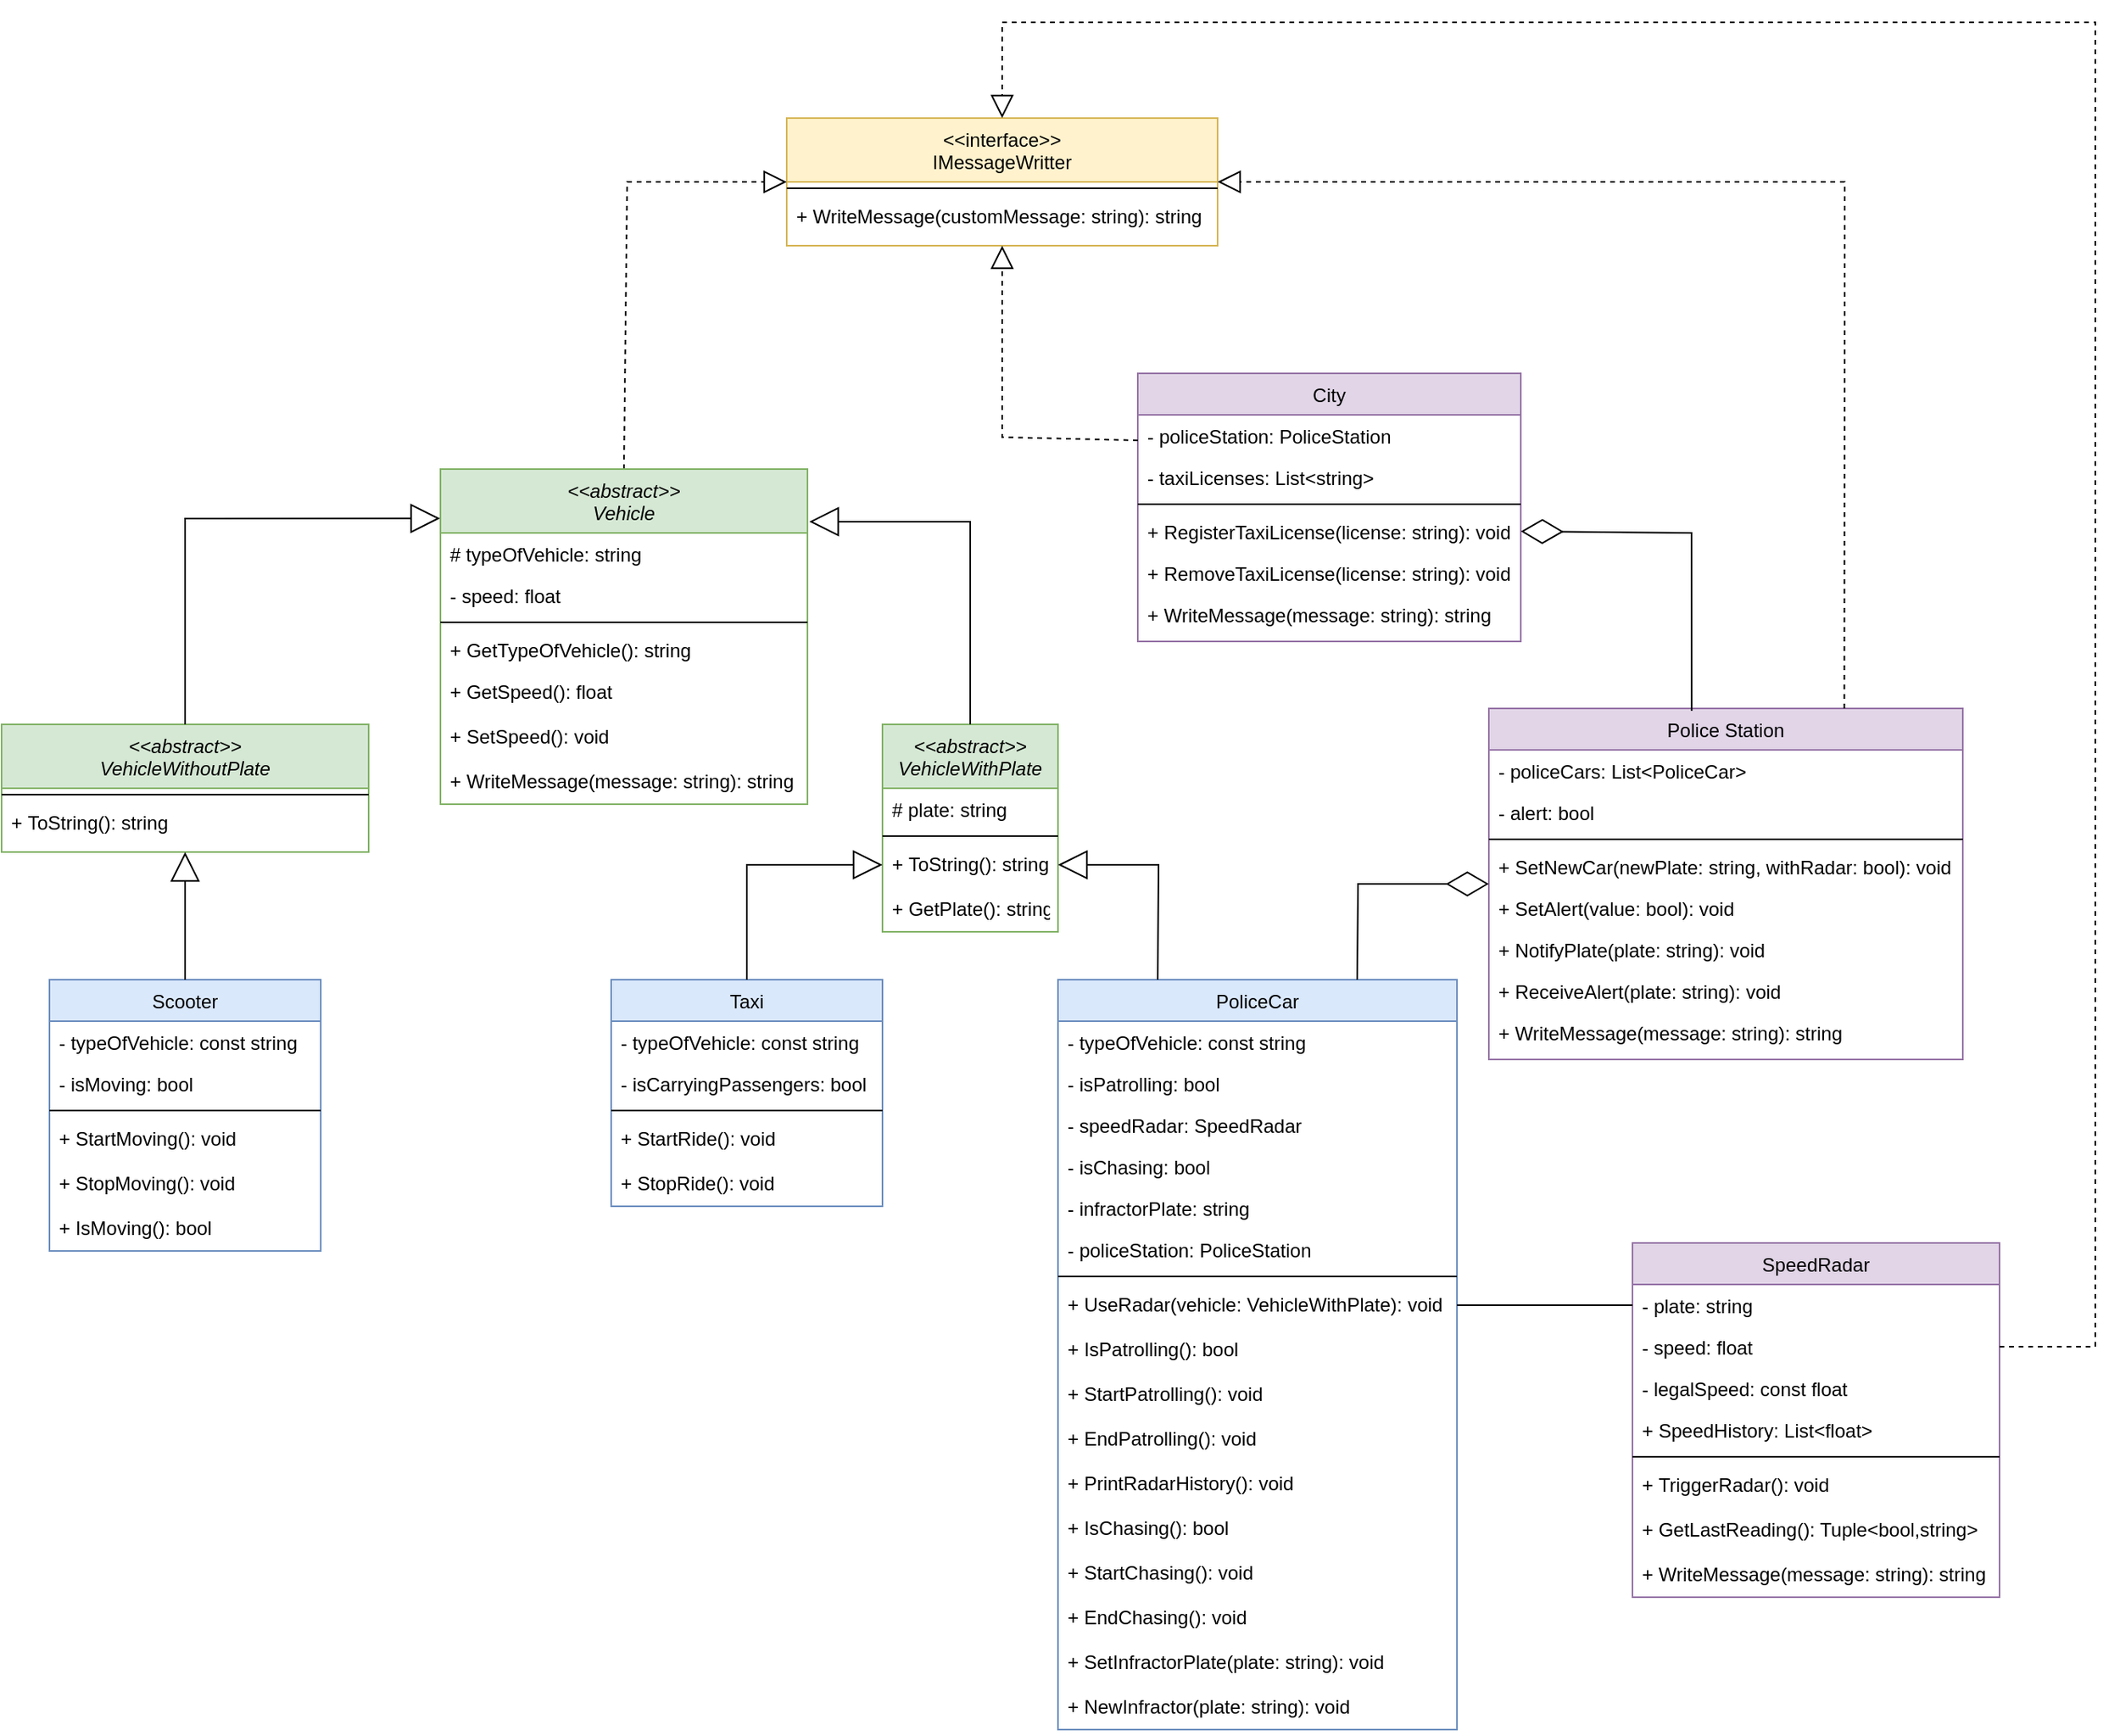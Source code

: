 <mxfile version="24.7.17">
  <diagram name="Página-1" id="ia4q6iTBRPCJLS95126v">
    <mxGraphModel dx="2494" dy="1969" grid="1" gridSize="10" guides="1" tooltips="1" connect="1" arrows="1" fold="1" page="1" pageScale="1" pageWidth="827" pageHeight="1169" math="0" shadow="0">
      <root>
        <mxCell id="0" />
        <mxCell id="1" parent="0" />
        <mxCell id="EPuxbv6iYXU6looBnSVc-1" value="&lt;&lt;abstract&gt;&gt;&#xa;VehicleWithPlate" style="swimlane;fontStyle=2;align=center;verticalAlign=top;childLayout=stackLayout;horizontal=1;startSize=40;horizontalStack=0;resizeParent=1;resizeLast=0;collapsible=1;marginBottom=0;rounded=0;shadow=0;strokeWidth=1;fillColor=#d5e8d4;strokeColor=#82b366;" parent="1" vertex="1">
          <mxGeometry x="160" y="-160" width="110" height="130" as="geometry">
            <mxRectangle x="230" y="140" width="160" height="26" as="alternateBounds" />
          </mxGeometry>
        </mxCell>
        <mxCell id="EPuxbv6iYXU6looBnSVc-3" value="# plate: string" style="text;align=left;verticalAlign=top;spacingLeft=4;spacingRight=4;overflow=hidden;rotatable=0;points=[[0,0.5],[1,0.5]];portConstraint=eastwest;rounded=0;shadow=0;html=0;" parent="EPuxbv6iYXU6looBnSVc-1" vertex="1">
          <mxGeometry y="40" width="110" height="26" as="geometry" />
        </mxCell>
        <mxCell id="EPuxbv6iYXU6looBnSVc-5" value="" style="line;html=1;strokeWidth=1;align=left;verticalAlign=middle;spacingTop=-1;spacingLeft=3;spacingRight=3;rotatable=0;labelPosition=right;points=[];portConstraint=eastwest;" parent="EPuxbv6iYXU6looBnSVc-1" vertex="1">
          <mxGeometry y="66" width="110" height="8" as="geometry" />
        </mxCell>
        <mxCell id="EPuxbv6iYXU6looBnSVc-6" value="+ ToString(): string" style="text;align=left;verticalAlign=top;spacingLeft=4;spacingRight=4;overflow=hidden;rotatable=0;points=[[0,0.5],[1,0.5]];portConstraint=eastwest;" parent="EPuxbv6iYXU6looBnSVc-1" vertex="1">
          <mxGeometry y="74" width="110" height="28" as="geometry" />
        </mxCell>
        <mxCell id="EPuxbv6iYXU6looBnSVc-8" value="+ GetPlate(): string" style="text;align=left;verticalAlign=top;spacingLeft=4;spacingRight=4;overflow=hidden;rotatable=0;points=[[0,0.5],[1,0.5]];portConstraint=eastwest;" parent="EPuxbv6iYXU6looBnSVc-1" vertex="1">
          <mxGeometry y="102" width="110" height="28" as="geometry" />
        </mxCell>
        <mxCell id="EPuxbv6iYXU6looBnSVc-12" value="Taxi" style="swimlane;fontStyle=0;align=center;verticalAlign=top;childLayout=stackLayout;horizontal=1;startSize=26;horizontalStack=0;resizeParent=1;resizeLast=0;collapsible=1;marginBottom=0;rounded=0;shadow=0;strokeWidth=1;fillColor=#dae8fc;strokeColor=#6c8ebf;" parent="1" vertex="1">
          <mxGeometry x="-10" width="170" height="142" as="geometry">
            <mxRectangle x="130" y="380" width="160" height="26" as="alternateBounds" />
          </mxGeometry>
        </mxCell>
        <mxCell id="EPuxbv6iYXU6looBnSVc-13" value="- typeOfVehicle: const string" style="text;align=left;verticalAlign=top;spacingLeft=4;spacingRight=4;overflow=hidden;rotatable=0;points=[[0,0.5],[1,0.5]];portConstraint=eastwest;" parent="EPuxbv6iYXU6looBnSVc-12" vertex="1">
          <mxGeometry y="26" width="170" height="26" as="geometry" />
        </mxCell>
        <mxCell id="EPuxbv6iYXU6looBnSVc-14" value="- isCarryingPassengers: bool" style="text;align=left;verticalAlign=top;spacingLeft=4;spacingRight=4;overflow=hidden;rotatable=0;points=[[0,0.5],[1,0.5]];portConstraint=eastwest;rounded=0;shadow=0;html=0;" parent="EPuxbv6iYXU6looBnSVc-12" vertex="1">
          <mxGeometry y="52" width="170" height="26" as="geometry" />
        </mxCell>
        <mxCell id="EPuxbv6iYXU6looBnSVc-15" value="" style="line;html=1;strokeWidth=1;align=left;verticalAlign=middle;spacingTop=-1;spacingLeft=3;spacingRight=3;rotatable=0;labelPosition=right;points=[];portConstraint=eastwest;" parent="EPuxbv6iYXU6looBnSVc-12" vertex="1">
          <mxGeometry y="78" width="170" height="8" as="geometry" />
        </mxCell>
        <mxCell id="EPuxbv6iYXU6looBnSVc-16" value="+ StartRide(): void" style="text;align=left;verticalAlign=top;spacingLeft=4;spacingRight=4;overflow=hidden;rotatable=0;points=[[0,0.5],[1,0.5]];portConstraint=eastwest;" parent="EPuxbv6iYXU6looBnSVc-12" vertex="1">
          <mxGeometry y="86" width="170" height="28" as="geometry" />
        </mxCell>
        <mxCell id="EPuxbv6iYXU6looBnSVc-17" value="+ StopRide(): void" style="text;align=left;verticalAlign=top;spacingLeft=4;spacingRight=4;overflow=hidden;rotatable=0;points=[[0,0.5],[1,0.5]];portConstraint=eastwest;" parent="EPuxbv6iYXU6looBnSVc-12" vertex="1">
          <mxGeometry y="114" width="170" height="28" as="geometry" />
        </mxCell>
        <mxCell id="EPuxbv6iYXU6looBnSVc-18" value="PoliceCar" style="swimlane;fontStyle=0;align=center;verticalAlign=top;childLayout=stackLayout;horizontal=1;startSize=26;horizontalStack=0;resizeParent=1;resizeLast=0;collapsible=1;marginBottom=0;rounded=0;shadow=0;strokeWidth=1;fillColor=#dae8fc;strokeColor=#6c8ebf;" parent="1" vertex="1">
          <mxGeometry x="270" width="250" height="470" as="geometry">
            <mxRectangle x="330" y="360" width="170" height="26" as="alternateBounds" />
          </mxGeometry>
        </mxCell>
        <mxCell id="EPuxbv6iYXU6looBnSVc-19" value="- typeOfVehicle: const string" style="text;align=left;verticalAlign=top;spacingLeft=4;spacingRight=4;overflow=hidden;rotatable=0;points=[[0,0.5],[1,0.5]];portConstraint=eastwest;" parent="EPuxbv6iYXU6looBnSVc-18" vertex="1">
          <mxGeometry y="26" width="250" height="26" as="geometry" />
        </mxCell>
        <mxCell id="EPuxbv6iYXU6looBnSVc-20" value="- isPatrolling: bool" style="text;align=left;verticalAlign=top;spacingLeft=4;spacingRight=4;overflow=hidden;rotatable=0;points=[[0,0.5],[1,0.5]];portConstraint=eastwest;rounded=0;shadow=0;html=0;" parent="EPuxbv6iYXU6looBnSVc-18" vertex="1">
          <mxGeometry y="52" width="250" height="26" as="geometry" />
        </mxCell>
        <mxCell id="EPuxbv6iYXU6looBnSVc-21" value="- speedRadar: SpeedRadar" style="text;align=left;verticalAlign=top;spacingLeft=4;spacingRight=4;overflow=hidden;rotatable=0;points=[[0,0.5],[1,0.5]];portConstraint=eastwest;rounded=0;shadow=0;html=0;" parent="EPuxbv6iYXU6looBnSVc-18" vertex="1">
          <mxGeometry y="78" width="250" height="26" as="geometry" />
        </mxCell>
        <mxCell id="EPuxbv6iYXU6looBnSVc-22" value="- isChasing: bool" style="text;align=left;verticalAlign=top;spacingLeft=4;spacingRight=4;overflow=hidden;rotatable=0;points=[[0,0.5],[1,0.5]];portConstraint=eastwest;rounded=0;shadow=0;html=0;" parent="EPuxbv6iYXU6looBnSVc-18" vertex="1">
          <mxGeometry y="104" width="250" height="26" as="geometry" />
        </mxCell>
        <mxCell id="69r7o6i8MFrpLlN3_hXK-37" value="- infractorPlate: string" style="text;align=left;verticalAlign=top;spacingLeft=4;spacingRight=4;overflow=hidden;rotatable=0;points=[[0,0.5],[1,0.5]];portConstraint=eastwest;rounded=0;shadow=0;html=0;" vertex="1" parent="EPuxbv6iYXU6looBnSVc-18">
          <mxGeometry y="130" width="250" height="26" as="geometry" />
        </mxCell>
        <mxCell id="69r7o6i8MFrpLlN3_hXK-38" value="- policeStation: PoliceStation" style="text;align=left;verticalAlign=top;spacingLeft=4;spacingRight=4;overflow=hidden;rotatable=0;points=[[0,0.5],[1,0.5]];portConstraint=eastwest;rounded=0;shadow=0;html=0;" vertex="1" parent="EPuxbv6iYXU6looBnSVc-18">
          <mxGeometry y="156" width="250" height="26" as="geometry" />
        </mxCell>
        <mxCell id="EPuxbv6iYXU6looBnSVc-23" value="" style="line;html=1;strokeWidth=1;align=left;verticalAlign=middle;spacingTop=-1;spacingLeft=3;spacingRight=3;rotatable=0;labelPosition=right;points=[];portConstraint=eastwest;" parent="EPuxbv6iYXU6looBnSVc-18" vertex="1">
          <mxGeometry y="182" width="250" height="8" as="geometry" />
        </mxCell>
        <mxCell id="EPuxbv6iYXU6looBnSVc-24" value="+ UseRadar(vehicle: VehicleWithPlate): void" style="text;align=left;verticalAlign=top;spacingLeft=4;spacingRight=4;overflow=hidden;rotatable=0;points=[[0,0.5],[1,0.5]];portConstraint=eastwest;" parent="EPuxbv6iYXU6looBnSVc-18" vertex="1">
          <mxGeometry y="190" width="250" height="28" as="geometry" />
        </mxCell>
        <mxCell id="EPuxbv6iYXU6looBnSVc-25" value="+ IsPatrolling(): bool" style="text;align=left;verticalAlign=top;spacingLeft=4;spacingRight=4;overflow=hidden;rotatable=0;points=[[0,0.5],[1,0.5]];portConstraint=eastwest;" parent="EPuxbv6iYXU6looBnSVc-18" vertex="1">
          <mxGeometry y="218" width="250" height="28" as="geometry" />
        </mxCell>
        <mxCell id="EPuxbv6iYXU6looBnSVc-26" value="+ StartPatrolling(): void" style="text;align=left;verticalAlign=top;spacingLeft=4;spacingRight=4;overflow=hidden;rotatable=0;points=[[0,0.5],[1,0.5]];portConstraint=eastwest;" parent="EPuxbv6iYXU6looBnSVc-18" vertex="1">
          <mxGeometry y="246" width="250" height="28" as="geometry" />
        </mxCell>
        <mxCell id="EPuxbv6iYXU6looBnSVc-27" value="+ EndPatrolling(): void" style="text;align=left;verticalAlign=top;spacingLeft=4;spacingRight=4;overflow=hidden;rotatable=0;points=[[0,0.5],[1,0.5]];portConstraint=eastwest;" parent="EPuxbv6iYXU6looBnSVc-18" vertex="1">
          <mxGeometry y="274" width="250" height="28" as="geometry" />
        </mxCell>
        <mxCell id="EPuxbv6iYXU6looBnSVc-28" value="+ PrintRadarHistory(): void" style="text;align=left;verticalAlign=top;spacingLeft=4;spacingRight=4;overflow=hidden;rotatable=0;points=[[0,0.5],[1,0.5]];portConstraint=eastwest;" parent="EPuxbv6iYXU6looBnSVc-18" vertex="1">
          <mxGeometry y="302" width="250" height="28" as="geometry" />
        </mxCell>
        <mxCell id="69r7o6i8MFrpLlN3_hXK-41" value="+ IsChasing(): bool" style="text;align=left;verticalAlign=top;spacingLeft=4;spacingRight=4;overflow=hidden;rotatable=0;points=[[0,0.5],[1,0.5]];portConstraint=eastwest;" vertex="1" parent="EPuxbv6iYXU6looBnSVc-18">
          <mxGeometry y="330" width="250" height="28" as="geometry" />
        </mxCell>
        <mxCell id="EPuxbv6iYXU6looBnSVc-29" value="+ StartChasing(): void" style="text;align=left;verticalAlign=top;spacingLeft=4;spacingRight=4;overflow=hidden;rotatable=0;points=[[0,0.5],[1,0.5]];portConstraint=eastwest;" parent="EPuxbv6iYXU6looBnSVc-18" vertex="1">
          <mxGeometry y="358" width="250" height="28" as="geometry" />
        </mxCell>
        <mxCell id="EPuxbv6iYXU6looBnSVc-30" value="+ EndChasing(): void" style="text;align=left;verticalAlign=top;spacingLeft=4;spacingRight=4;overflow=hidden;rotatable=0;points=[[0,0.5],[1,0.5]];portConstraint=eastwest;" parent="EPuxbv6iYXU6looBnSVc-18" vertex="1">
          <mxGeometry y="386" width="250" height="28" as="geometry" />
        </mxCell>
        <mxCell id="69r7o6i8MFrpLlN3_hXK-42" value="+ SetInfractorPlate(plate: string): void" style="text;align=left;verticalAlign=top;spacingLeft=4;spacingRight=4;overflow=hidden;rotatable=0;points=[[0,0.5],[1,0.5]];portConstraint=eastwest;" vertex="1" parent="EPuxbv6iYXU6looBnSVc-18">
          <mxGeometry y="414" width="250" height="28" as="geometry" />
        </mxCell>
        <mxCell id="EPuxbv6iYXU6looBnSVc-64" value="+ NewInfractor(plate: string): void" style="text;align=left;verticalAlign=top;spacingLeft=4;spacingRight=4;overflow=hidden;rotatable=0;points=[[0,0.5],[1,0.5]];portConstraint=eastwest;" parent="EPuxbv6iYXU6looBnSVc-18" vertex="1">
          <mxGeometry y="442" width="250" height="28" as="geometry" />
        </mxCell>
        <mxCell id="EPuxbv6iYXU6looBnSVc-31" value="Police Station" style="swimlane;fontStyle=0;align=center;verticalAlign=top;childLayout=stackLayout;horizontal=1;startSize=26;horizontalStack=0;resizeParent=1;resizeLast=0;collapsible=1;marginBottom=0;rounded=0;shadow=0;strokeWidth=1;fillColor=#e1d5e7;strokeColor=#9673a6;" parent="1" vertex="1">
          <mxGeometry x="540" y="-170" width="297" height="220" as="geometry">
            <mxRectangle x="680" y="300" width="160" height="26" as="alternateBounds" />
          </mxGeometry>
        </mxCell>
        <mxCell id="EPuxbv6iYXU6looBnSVc-32" value="- policeCars: List&lt;PoliceCar&gt;" style="text;align=left;verticalAlign=top;spacingLeft=4;spacingRight=4;overflow=hidden;rotatable=0;points=[[0,0.5],[1,0.5]];portConstraint=eastwest;" parent="EPuxbv6iYXU6looBnSVc-31" vertex="1">
          <mxGeometry y="26" width="297" height="26" as="geometry" />
        </mxCell>
        <mxCell id="EPuxbv6iYXU6looBnSVc-33" value="- alert: bool" style="text;align=left;verticalAlign=top;spacingLeft=4;spacingRight=4;overflow=hidden;rotatable=0;points=[[0,0.5],[1,0.5]];portConstraint=eastwest;rounded=0;shadow=0;html=0;" parent="EPuxbv6iYXU6looBnSVc-31" vertex="1">
          <mxGeometry y="52" width="297" height="26" as="geometry" />
        </mxCell>
        <mxCell id="EPuxbv6iYXU6looBnSVc-34" value="" style="line;html=1;strokeWidth=1;align=left;verticalAlign=middle;spacingTop=-1;spacingLeft=3;spacingRight=3;rotatable=0;labelPosition=right;points=[];portConstraint=eastwest;" parent="EPuxbv6iYXU6looBnSVc-31" vertex="1">
          <mxGeometry y="78" width="297" height="8" as="geometry" />
        </mxCell>
        <mxCell id="EPuxbv6iYXU6looBnSVc-37" value="+ SetNewCar(newPlate: string, withRadar: bool): void" style="text;align=left;verticalAlign=top;spacingLeft=4;spacingRight=4;overflow=hidden;rotatable=0;points=[[0,0.5],[1,0.5]];portConstraint=eastwest;" parent="EPuxbv6iYXU6looBnSVc-31" vertex="1">
          <mxGeometry y="86" width="297" height="26" as="geometry" />
        </mxCell>
        <mxCell id="EPuxbv6iYXU6looBnSVc-35" value="+ SetAlert(value: bool): void" style="text;align=left;verticalAlign=top;spacingLeft=4;spacingRight=4;overflow=hidden;rotatable=0;points=[[0,0.5],[1,0.5]];portConstraint=eastwest;" parent="EPuxbv6iYXU6looBnSVc-31" vertex="1">
          <mxGeometry y="112" width="297" height="26" as="geometry" />
        </mxCell>
        <mxCell id="EPuxbv6iYXU6looBnSVc-38" value="+ NotifyPlate(plate: string): void" style="text;align=left;verticalAlign=top;spacingLeft=4;spacingRight=4;overflow=hidden;rotatable=0;points=[[0,0.5],[1,0.5]];portConstraint=eastwest;" parent="EPuxbv6iYXU6looBnSVc-31" vertex="1">
          <mxGeometry y="138" width="297" height="26" as="geometry" />
        </mxCell>
        <mxCell id="EPuxbv6iYXU6looBnSVc-36" value="+ ReceiveAlert(plate: string): void" style="text;align=left;verticalAlign=top;spacingLeft=4;spacingRight=4;overflow=hidden;rotatable=0;points=[[0,0.5],[1,0.5]];portConstraint=eastwest;" parent="EPuxbv6iYXU6looBnSVc-31" vertex="1">
          <mxGeometry y="164" width="297" height="26" as="geometry" />
        </mxCell>
        <mxCell id="69r7o6i8MFrpLlN3_hXK-43" value="+ WriteMessage(message: string): string" style="text;align=left;verticalAlign=top;spacingLeft=4;spacingRight=4;overflow=hidden;rotatable=0;points=[[0,0.5],[1,0.5]];portConstraint=eastwest;" vertex="1" parent="EPuxbv6iYXU6looBnSVc-31">
          <mxGeometry y="190" width="297" height="28" as="geometry" />
        </mxCell>
        <mxCell id="EPuxbv6iYXU6looBnSVc-39" value="SpeedRadar" style="swimlane;fontStyle=0;align=center;verticalAlign=top;childLayout=stackLayout;horizontal=1;startSize=26;horizontalStack=0;resizeParent=1;resizeLast=0;collapsible=1;marginBottom=0;rounded=0;shadow=0;strokeWidth=1;fillColor=#e1d5e7;strokeColor=#9673a6;" parent="1" vertex="1">
          <mxGeometry x="630" y="165" width="230" height="222" as="geometry">
            <mxRectangle x="330" y="360" width="170" height="26" as="alternateBounds" />
          </mxGeometry>
        </mxCell>
        <mxCell id="EPuxbv6iYXU6looBnSVc-40" value="- plate: string" style="text;align=left;verticalAlign=top;spacingLeft=4;spacingRight=4;overflow=hidden;rotatable=0;points=[[0,0.5],[1,0.5]];portConstraint=eastwest;rounded=0;shadow=0;html=0;" parent="EPuxbv6iYXU6looBnSVc-39" vertex="1">
          <mxGeometry y="26" width="230" height="26" as="geometry" />
        </mxCell>
        <mxCell id="EPuxbv6iYXU6looBnSVc-41" value="- speed: float" style="text;align=left;verticalAlign=top;spacingLeft=4;spacingRight=4;overflow=hidden;rotatable=0;points=[[0,0.5],[1,0.5]];portConstraint=eastwest;rounded=0;shadow=0;html=0;" parent="EPuxbv6iYXU6looBnSVc-39" vertex="1">
          <mxGeometry y="52" width="230" height="26" as="geometry" />
        </mxCell>
        <mxCell id="EPuxbv6iYXU6looBnSVc-42" value="- legalSpeed: const float" style="text;align=left;verticalAlign=top;spacingLeft=4;spacingRight=4;overflow=hidden;rotatable=0;points=[[0,0.5],[1,0.5]];portConstraint=eastwest;rounded=0;shadow=0;html=0;" parent="EPuxbv6iYXU6looBnSVc-39" vertex="1">
          <mxGeometry y="78" width="230" height="26" as="geometry" />
        </mxCell>
        <mxCell id="EPuxbv6iYXU6looBnSVc-43" value="+ SpeedHistory: List&lt;float&gt;" style="text;align=left;verticalAlign=top;spacingLeft=4;spacingRight=4;overflow=hidden;rotatable=0;points=[[0,0.5],[1,0.5]];portConstraint=eastwest;rounded=0;shadow=0;html=0;" parent="EPuxbv6iYXU6looBnSVc-39" vertex="1">
          <mxGeometry y="104" width="230" height="26" as="geometry" />
        </mxCell>
        <mxCell id="EPuxbv6iYXU6looBnSVc-44" value="" style="line;html=1;strokeWidth=1;align=left;verticalAlign=middle;spacingTop=-1;spacingLeft=3;spacingRight=3;rotatable=0;labelPosition=right;points=[];portConstraint=eastwest;" parent="EPuxbv6iYXU6looBnSVc-39" vertex="1">
          <mxGeometry y="130" width="230" height="8" as="geometry" />
        </mxCell>
        <mxCell id="EPuxbv6iYXU6looBnSVc-45" value="+ TriggerRadar(): void" style="text;align=left;verticalAlign=top;spacingLeft=4;spacingRight=4;overflow=hidden;rotatable=0;points=[[0,0.5],[1,0.5]];portConstraint=eastwest;" parent="EPuxbv6iYXU6looBnSVc-39" vertex="1">
          <mxGeometry y="138" width="230" height="28" as="geometry" />
        </mxCell>
        <mxCell id="EPuxbv6iYXU6looBnSVc-47" value="+ GetLastReading(): Tuple&lt;bool,string&gt;" style="text;align=left;verticalAlign=top;spacingLeft=4;spacingRight=4;overflow=hidden;rotatable=0;points=[[0,0.5],[1,0.5]];portConstraint=eastwest;" parent="EPuxbv6iYXU6looBnSVc-39" vertex="1">
          <mxGeometry y="166" width="230" height="28" as="geometry" />
        </mxCell>
        <mxCell id="EPuxbv6iYXU6looBnSVc-46" value="+ WriteMessage(message: string): string" style="text;align=left;verticalAlign=top;spacingLeft=4;spacingRight=4;overflow=hidden;rotatable=0;points=[[0,0.5],[1,0.5]];portConstraint=eastwest;" parent="EPuxbv6iYXU6looBnSVc-39" vertex="1">
          <mxGeometry y="194" width="230" height="28" as="geometry" />
        </mxCell>
        <mxCell id="EPuxbv6iYXU6looBnSVc-48" value="City" style="swimlane;fontStyle=0;align=center;verticalAlign=top;childLayout=stackLayout;horizontal=1;startSize=26;horizontalStack=0;resizeParent=1;resizeLast=0;collapsible=1;marginBottom=0;rounded=0;shadow=0;strokeWidth=1;fillColor=#e1d5e7;strokeColor=#9673a6;" parent="1" vertex="1">
          <mxGeometry x="320" y="-380" width="240" height="168" as="geometry">
            <mxRectangle x="550" y="140" width="160" height="26" as="alternateBounds" />
          </mxGeometry>
        </mxCell>
        <mxCell id="69r7o6i8MFrpLlN3_hXK-44" value="- policeStation: PoliceStation" style="text;align=left;verticalAlign=top;spacingLeft=4;spacingRight=4;overflow=hidden;rotatable=0;points=[[0,0.5],[1,0.5]];portConstraint=eastwest;rounded=0;shadow=0;html=0;" vertex="1" parent="EPuxbv6iYXU6looBnSVc-48">
          <mxGeometry y="26" width="240" height="26" as="geometry" />
        </mxCell>
        <mxCell id="EPuxbv6iYXU6looBnSVc-49" value="- taxiLicenses: List&lt;string&gt;" style="text;align=left;verticalAlign=top;spacingLeft=4;spacingRight=4;overflow=hidden;rotatable=0;points=[[0,0.5],[1,0.5]];portConstraint=eastwest;" parent="EPuxbv6iYXU6looBnSVc-48" vertex="1">
          <mxGeometry y="52" width="240" height="26" as="geometry" />
        </mxCell>
        <mxCell id="EPuxbv6iYXU6looBnSVc-50" value="" style="line;html=1;strokeWidth=1;align=left;verticalAlign=middle;spacingTop=-1;spacingLeft=3;spacingRight=3;rotatable=0;labelPosition=right;points=[];portConstraint=eastwest;" parent="EPuxbv6iYXU6looBnSVc-48" vertex="1">
          <mxGeometry y="78" width="240" height="8" as="geometry" />
        </mxCell>
        <mxCell id="EPuxbv6iYXU6looBnSVc-51" value="+ RegisterTaxiLicense(license: string): void" style="text;align=left;verticalAlign=top;spacingLeft=4;spacingRight=4;overflow=hidden;rotatable=0;points=[[0,0.5],[1,0.5]];portConstraint=eastwest;" parent="EPuxbv6iYXU6looBnSVc-48" vertex="1">
          <mxGeometry y="86" width="240" height="26" as="geometry" />
        </mxCell>
        <mxCell id="EPuxbv6iYXU6looBnSVc-53" value="+ RemoveTaxiLicense(license: string): void" style="text;align=left;verticalAlign=top;spacingLeft=4;spacingRight=4;overflow=hidden;rotatable=0;points=[[0,0.5],[1,0.5]];portConstraint=eastwest;" parent="EPuxbv6iYXU6looBnSVc-48" vertex="1">
          <mxGeometry y="112" width="240" height="26" as="geometry" />
        </mxCell>
        <mxCell id="69r7o6i8MFrpLlN3_hXK-45" value="+ WriteMessage(message: string): string" style="text;align=left;verticalAlign=top;spacingLeft=4;spacingRight=4;overflow=hidden;rotatable=0;points=[[0,0.5],[1,0.5]];portConstraint=eastwest;" vertex="1" parent="EPuxbv6iYXU6looBnSVc-48">
          <mxGeometry y="138" width="240" height="28" as="geometry" />
        </mxCell>
        <mxCell id="EPuxbv6iYXU6looBnSVc-54" value="&lt;&lt;interface&gt;&gt;&#xa;IMessageWritter&#xa;" style="swimlane;fontStyle=0;align=center;verticalAlign=top;childLayout=stackLayout;horizontal=1;startSize=40;horizontalStack=0;resizeParent=1;resizeLast=0;collapsible=1;marginBottom=0;rounded=0;shadow=0;strokeWidth=1;fillColor=#fff2cc;strokeColor=#d6b656;" parent="1" vertex="1">
          <mxGeometry x="100" y="-540" width="270" height="80" as="geometry">
            <mxRectangle x="550" y="140" width="160" height="26" as="alternateBounds" />
          </mxGeometry>
        </mxCell>
        <mxCell id="EPuxbv6iYXU6looBnSVc-55" value="" style="line;html=1;strokeWidth=1;align=left;verticalAlign=middle;spacingTop=-1;spacingLeft=3;spacingRight=3;rotatable=0;labelPosition=right;points=[];portConstraint=eastwest;" parent="EPuxbv6iYXU6looBnSVc-54" vertex="1">
          <mxGeometry y="40" width="270" height="8" as="geometry" />
        </mxCell>
        <mxCell id="EPuxbv6iYXU6looBnSVc-56" value="+ WriteMessage(customMessage: string): string" style="text;align=left;verticalAlign=top;spacingLeft=4;spacingRight=4;overflow=hidden;rotatable=0;points=[[0,0.5],[1,0.5]];portConstraint=eastwest;" parent="EPuxbv6iYXU6looBnSVc-54" vertex="1">
          <mxGeometry y="48" width="270" height="26" as="geometry" />
        </mxCell>
        <mxCell id="EPuxbv6iYXU6looBnSVc-59" value="" style="endArrow=block;dashed=1;endFill=0;endSize=12;html=1;rounded=0;exitX=0.5;exitY=0;exitDx=0;exitDy=0;entryX=0;entryY=0.5;entryDx=0;entryDy=0;" parent="1" source="69r7o6i8MFrpLlN3_hXK-12" target="EPuxbv6iYXU6looBnSVc-54" edge="1">
          <mxGeometry width="160" relative="1" as="geometry">
            <mxPoint x="-90" y="-340" as="sourcePoint" />
            <mxPoint x="50" y="-500" as="targetPoint" />
            <Array as="points">
              <mxPoint y="-500" />
            </Array>
          </mxGeometry>
        </mxCell>
        <mxCell id="EPuxbv6iYXU6looBnSVc-61" value="" style="endArrow=diamondThin;endFill=0;endSize=24;html=1;rounded=0;exitX=0.75;exitY=0;exitDx=0;exitDy=0;entryX=0;entryY=0.5;entryDx=0;entryDy=0;" parent="1" source="EPuxbv6iYXU6looBnSVc-18" target="EPuxbv6iYXU6looBnSVc-31" edge="1">
          <mxGeometry width="160" relative="1" as="geometry">
            <mxPoint x="640" y="198" as="sourcePoint" />
            <mxPoint x="440" y="-70" as="targetPoint" />
            <Array as="points">
              <mxPoint x="458" y="-60" />
            </Array>
          </mxGeometry>
        </mxCell>
        <mxCell id="EPuxbv6iYXU6looBnSVc-63" value="" style="endArrow=diamondThin;endFill=0;endSize=24;html=1;rounded=0;entryX=1;entryY=0.5;entryDx=0;entryDy=0;exitX=0.428;exitY=0.007;exitDx=0;exitDy=0;exitPerimeter=0;" parent="1" source="EPuxbv6iYXU6looBnSVc-31" target="EPuxbv6iYXU6looBnSVc-51" edge="1">
          <mxGeometry width="160" relative="1" as="geometry">
            <mxPoint x="824" y="-134" as="sourcePoint" />
            <mxPoint x="849" y="-220" as="targetPoint" />
            <Array as="points">
              <mxPoint x="667" y="-280" />
            </Array>
          </mxGeometry>
        </mxCell>
        <mxCell id="69r7o6i8MFrpLlN3_hXK-1" value="&lt;&lt;abstract&gt;&gt;&#xa;VehicleWithoutPlate" style="swimlane;fontStyle=2;align=center;verticalAlign=top;childLayout=stackLayout;horizontal=1;startSize=40;horizontalStack=0;resizeParent=1;resizeLast=0;collapsible=1;marginBottom=0;rounded=0;shadow=0;strokeWidth=1;fillColor=#d5e8d4;strokeColor=#82b366;" vertex="1" parent="1">
          <mxGeometry x="-392" y="-160" width="230" height="80" as="geometry">
            <mxRectangle x="230" y="140" width="160" height="26" as="alternateBounds" />
          </mxGeometry>
        </mxCell>
        <mxCell id="69r7o6i8MFrpLlN3_hXK-5" value="" style="line;html=1;strokeWidth=1;align=left;verticalAlign=middle;spacingTop=-1;spacingLeft=3;spacingRight=3;rotatable=0;labelPosition=right;points=[];portConstraint=eastwest;" vertex="1" parent="69r7o6i8MFrpLlN3_hXK-1">
          <mxGeometry y="40" width="230" height="8" as="geometry" />
        </mxCell>
        <mxCell id="69r7o6i8MFrpLlN3_hXK-6" value="+ ToString(): string" style="text;align=left;verticalAlign=top;spacingLeft=4;spacingRight=4;overflow=hidden;rotatable=0;points=[[0,0.5],[1,0.5]];portConstraint=eastwest;" vertex="1" parent="69r7o6i8MFrpLlN3_hXK-1">
          <mxGeometry y="48" width="230" height="28" as="geometry" />
        </mxCell>
        <mxCell id="69r7o6i8MFrpLlN3_hXK-12" value="&lt;&lt;abstract&gt;&gt;&#xa;Vehicle" style="swimlane;fontStyle=2;align=center;verticalAlign=top;childLayout=stackLayout;horizontal=1;startSize=40;horizontalStack=0;resizeParent=1;resizeLast=0;collapsible=1;marginBottom=0;rounded=0;shadow=0;strokeWidth=1;fillColor=#d5e8d4;strokeColor=#82b366;" vertex="1" parent="1">
          <mxGeometry x="-117" y="-320" width="230" height="210" as="geometry">
            <mxRectangle x="230" y="140" width="160" height="26" as="alternateBounds" />
          </mxGeometry>
        </mxCell>
        <mxCell id="69r7o6i8MFrpLlN3_hXK-13" value="# typeOfVehicle: string" style="text;align=left;verticalAlign=top;spacingLeft=4;spacingRight=4;overflow=hidden;rotatable=0;points=[[0,0.5],[1,0.5]];portConstraint=eastwest;" vertex="1" parent="69r7o6i8MFrpLlN3_hXK-12">
          <mxGeometry y="40" width="230" height="26" as="geometry" />
        </mxCell>
        <mxCell id="69r7o6i8MFrpLlN3_hXK-15" value="- speed: float" style="text;align=left;verticalAlign=top;spacingLeft=4;spacingRight=4;overflow=hidden;rotatable=0;points=[[0,0.5],[1,0.5]];portConstraint=eastwest;rounded=0;shadow=0;html=0;" vertex="1" parent="69r7o6i8MFrpLlN3_hXK-12">
          <mxGeometry y="66" width="230" height="26" as="geometry" />
        </mxCell>
        <mxCell id="69r7o6i8MFrpLlN3_hXK-16" value="" style="line;html=1;strokeWidth=1;align=left;verticalAlign=middle;spacingTop=-1;spacingLeft=3;spacingRight=3;rotatable=0;labelPosition=right;points=[];portConstraint=eastwest;" vertex="1" parent="69r7o6i8MFrpLlN3_hXK-12">
          <mxGeometry y="92" width="230" height="8" as="geometry" />
        </mxCell>
        <mxCell id="69r7o6i8MFrpLlN3_hXK-18" value="+ GetTypeOfVehicle(): string" style="text;align=left;verticalAlign=top;spacingLeft=4;spacingRight=4;overflow=hidden;rotatable=0;points=[[0,0.5],[1,0.5]];portConstraint=eastwest;fontStyle=0" vertex="1" parent="69r7o6i8MFrpLlN3_hXK-12">
          <mxGeometry y="100" width="230" height="26" as="geometry" />
        </mxCell>
        <mxCell id="69r7o6i8MFrpLlN3_hXK-20" value="+ GetSpeed(): float" style="text;align=left;verticalAlign=top;spacingLeft=4;spacingRight=4;overflow=hidden;rotatable=0;points=[[0,0.5],[1,0.5]];portConstraint=eastwest;" vertex="1" parent="69r7o6i8MFrpLlN3_hXK-12">
          <mxGeometry y="126" width="230" height="28" as="geometry" />
        </mxCell>
        <mxCell id="69r7o6i8MFrpLlN3_hXK-21" value="+ SetSpeed(): void" style="text;align=left;verticalAlign=top;spacingLeft=4;spacingRight=4;overflow=hidden;rotatable=0;points=[[0,0.5],[1,0.5]];portConstraint=eastwest;" vertex="1" parent="69r7o6i8MFrpLlN3_hXK-12">
          <mxGeometry y="154" width="230" height="28" as="geometry" />
        </mxCell>
        <mxCell id="69r7o6i8MFrpLlN3_hXK-22" value="+ WriteMessage(message: string): string" style="text;align=left;verticalAlign=top;spacingLeft=4;spacingRight=4;overflow=hidden;rotatable=0;points=[[0,0.5],[1,0.5]];portConstraint=eastwest;" vertex="1" parent="69r7o6i8MFrpLlN3_hXK-12">
          <mxGeometry y="182" width="230" height="28" as="geometry" />
        </mxCell>
        <mxCell id="69r7o6i8MFrpLlN3_hXK-23" value="" style="endArrow=block;endSize=16;endFill=0;html=1;rounded=0;exitX=0.5;exitY=0;exitDx=0;exitDy=0;entryX=-0.001;entryY=0.147;entryDx=0;entryDy=0;entryPerimeter=0;" edge="1" parent="1" source="69r7o6i8MFrpLlN3_hXK-1" target="69r7o6i8MFrpLlN3_hXK-12">
          <mxGeometry x="-1" y="349" width="160" relative="1" as="geometry">
            <mxPoint x="-110" y="-70" as="sourcePoint" />
            <mxPoint x="-120" y="-220" as="targetPoint" />
            <Array as="points">
              <mxPoint x="-277" y="-289" />
            </Array>
            <mxPoint x="-97" y="128" as="offset" />
          </mxGeometry>
        </mxCell>
        <mxCell id="69r7o6i8MFrpLlN3_hXK-24" value="Scooter" style="swimlane;fontStyle=0;align=center;verticalAlign=top;childLayout=stackLayout;horizontal=1;startSize=26;horizontalStack=0;resizeParent=1;resizeLast=0;collapsible=1;marginBottom=0;rounded=0;shadow=0;strokeWidth=1;fillColor=#dae8fc;strokeColor=#6c8ebf;" vertex="1" parent="1">
          <mxGeometry x="-362" width="170" height="170" as="geometry">
            <mxRectangle x="130" y="380" width="160" height="26" as="alternateBounds" />
          </mxGeometry>
        </mxCell>
        <mxCell id="69r7o6i8MFrpLlN3_hXK-25" value="- typeOfVehicle: const string" style="text;align=left;verticalAlign=top;spacingLeft=4;spacingRight=4;overflow=hidden;rotatable=0;points=[[0,0.5],[1,0.5]];portConstraint=eastwest;" vertex="1" parent="69r7o6i8MFrpLlN3_hXK-24">
          <mxGeometry y="26" width="170" height="26" as="geometry" />
        </mxCell>
        <mxCell id="69r7o6i8MFrpLlN3_hXK-26" value="- isMoving: bool" style="text;align=left;verticalAlign=top;spacingLeft=4;spacingRight=4;overflow=hidden;rotatable=0;points=[[0,0.5],[1,0.5]];portConstraint=eastwest;rounded=0;shadow=0;html=0;" vertex="1" parent="69r7o6i8MFrpLlN3_hXK-24">
          <mxGeometry y="52" width="170" height="26" as="geometry" />
        </mxCell>
        <mxCell id="69r7o6i8MFrpLlN3_hXK-27" value="" style="line;html=1;strokeWidth=1;align=left;verticalAlign=middle;spacingTop=-1;spacingLeft=3;spacingRight=3;rotatable=0;labelPosition=right;points=[];portConstraint=eastwest;" vertex="1" parent="69r7o6i8MFrpLlN3_hXK-24">
          <mxGeometry y="78" width="170" height="8" as="geometry" />
        </mxCell>
        <mxCell id="69r7o6i8MFrpLlN3_hXK-28" value="+ StartMoving(): void" style="text;align=left;verticalAlign=top;spacingLeft=4;spacingRight=4;overflow=hidden;rotatable=0;points=[[0,0.5],[1,0.5]];portConstraint=eastwest;" vertex="1" parent="69r7o6i8MFrpLlN3_hXK-24">
          <mxGeometry y="86" width="170" height="28" as="geometry" />
        </mxCell>
        <mxCell id="69r7o6i8MFrpLlN3_hXK-29" value="+ StopMoving(): void" style="text;align=left;verticalAlign=top;spacingLeft=4;spacingRight=4;overflow=hidden;rotatable=0;points=[[0,0.5],[1,0.5]];portConstraint=eastwest;" vertex="1" parent="69r7o6i8MFrpLlN3_hXK-24">
          <mxGeometry y="114" width="170" height="28" as="geometry" />
        </mxCell>
        <mxCell id="69r7o6i8MFrpLlN3_hXK-31" value="+ IsMoving(): bool" style="text;align=left;verticalAlign=top;spacingLeft=4;spacingRight=4;overflow=hidden;rotatable=0;points=[[0,0.5],[1,0.5]];portConstraint=eastwest;" vertex="1" parent="69r7o6i8MFrpLlN3_hXK-24">
          <mxGeometry y="142" width="170" height="28" as="geometry" />
        </mxCell>
        <mxCell id="69r7o6i8MFrpLlN3_hXK-30" value="" style="endArrow=block;endSize=16;endFill=0;html=1;rounded=0;exitX=0.5;exitY=0;exitDx=0;exitDy=0;entryX=0.5;entryY=1;entryDx=0;entryDy=0;" edge="1" parent="1" source="69r7o6i8MFrpLlN3_hXK-24" target="69r7o6i8MFrpLlN3_hXK-1">
          <mxGeometry width="160" relative="1" as="geometry">
            <mxPoint x="-309" y="-119" as="sourcePoint" />
            <mxPoint x="-110" y="-322" as="targetPoint" />
          </mxGeometry>
        </mxCell>
        <mxCell id="69r7o6i8MFrpLlN3_hXK-32" value="" style="endArrow=block;endSize=16;endFill=0;html=1;rounded=0;exitX=0.5;exitY=0;exitDx=0;exitDy=0;entryX=1.005;entryY=0.157;entryDx=0;entryDy=0;entryPerimeter=0;" edge="1" parent="1" source="EPuxbv6iYXU6looBnSVc-1" target="69r7o6i8MFrpLlN3_hXK-12">
          <mxGeometry width="160" relative="1" as="geometry">
            <mxPoint x="-309" y="-119" as="sourcePoint" />
            <mxPoint x="-110" y="-322" as="targetPoint" />
            <Array as="points">
              <mxPoint x="215" y="-287" />
            </Array>
          </mxGeometry>
        </mxCell>
        <mxCell id="69r7o6i8MFrpLlN3_hXK-33" value="" style="endArrow=block;endSize=16;endFill=0;html=1;rounded=0;exitX=0.25;exitY=0;exitDx=0;exitDy=0;entryX=1;entryY=0.5;entryDx=0;entryDy=0;" edge="1" parent="1" source="EPuxbv6iYXU6looBnSVc-18" target="EPuxbv6iYXU6looBnSVc-6">
          <mxGeometry width="160" relative="1" as="geometry">
            <mxPoint x="333" y="-17" as="sourcePoint" />
            <mxPoint x="250" y="-110" as="targetPoint" />
            <Array as="points">
              <mxPoint x="333" y="-72" />
            </Array>
          </mxGeometry>
        </mxCell>
        <mxCell id="69r7o6i8MFrpLlN3_hXK-36" value="" style="endArrow=block;endSize=16;endFill=0;html=1;rounded=0;exitX=0.5;exitY=0;exitDx=0;exitDy=0;entryX=0;entryY=0.5;entryDx=0;entryDy=0;" edge="1" parent="1" source="EPuxbv6iYXU6looBnSVc-12" target="EPuxbv6iYXU6looBnSVc-6">
          <mxGeometry width="160" relative="1" as="geometry">
            <mxPoint x="296" y="-132" as="sourcePoint" />
            <mxPoint x="213" y="-225" as="targetPoint" />
            <Array as="points">
              <mxPoint x="75" y="-72" />
            </Array>
          </mxGeometry>
        </mxCell>
        <mxCell id="69r7o6i8MFrpLlN3_hXK-46" value="" style="endArrow=none;html=1;edgeStyle=orthogonalEdgeStyle;rounded=0;exitX=1;exitY=0.5;exitDx=0;exitDy=0;entryX=0;entryY=0.5;entryDx=0;entryDy=0;" edge="1" parent="1" source="EPuxbv6iYXU6looBnSVc-24" target="EPuxbv6iYXU6looBnSVc-40">
          <mxGeometry relative="1" as="geometry">
            <mxPoint x="530" y="100" as="sourcePoint" />
            <mxPoint x="620" y="260" as="targetPoint" />
            <Array as="points">
              <mxPoint x="620" y="204" />
            </Array>
          </mxGeometry>
        </mxCell>
        <mxCell id="69r7o6i8MFrpLlN3_hXK-49" value="" style="endArrow=block;dashed=1;endFill=0;endSize=12;html=1;rounded=0;entryX=0.5;entryY=1;entryDx=0;entryDy=0;exitX=0;exitY=0.25;exitDx=0;exitDy=0;" edge="1" parent="1" source="EPuxbv6iYXU6looBnSVc-48" target="EPuxbv6iYXU6looBnSVc-54">
          <mxGeometry width="160" relative="1" as="geometry">
            <mxPoint x="380" y="-310" as="sourcePoint" />
            <mxPoint x="250" y="-390" as="targetPoint" />
            <Array as="points">
              <mxPoint x="235" y="-340" />
            </Array>
          </mxGeometry>
        </mxCell>
        <mxCell id="69r7o6i8MFrpLlN3_hXK-50" value="" style="endArrow=block;dashed=1;endFill=0;endSize=12;html=1;rounded=0;exitX=0.75;exitY=0;exitDx=0;exitDy=0;entryX=1;entryY=0.5;entryDx=0;entryDy=0;" edge="1" parent="1" source="EPuxbv6iYXU6looBnSVc-31" target="EPuxbv6iYXU6looBnSVc-54">
          <mxGeometry width="160" relative="1" as="geometry">
            <mxPoint x="510" y="-370" as="sourcePoint" />
            <mxPoint x="580" y="-490" as="targetPoint" />
            <Array as="points">
              <mxPoint x="763" y="-500" />
            </Array>
          </mxGeometry>
        </mxCell>
        <mxCell id="69r7o6i8MFrpLlN3_hXK-51" value="" style="endArrow=block;dashed=1;endFill=0;endSize=12;html=1;rounded=0;exitX=1;exitY=0.5;exitDx=0;exitDy=0;entryX=0.5;entryY=0;entryDx=0;entryDy=0;" edge="1" parent="1" source="EPuxbv6iYXU6looBnSVc-41" target="EPuxbv6iYXU6looBnSVc-54">
          <mxGeometry width="160" relative="1" as="geometry">
            <mxPoint x="1060" y="-280" as="sourcePoint" />
            <mxPoint x="210" y="-580" as="targetPoint" />
            <Array as="points">
              <mxPoint x="920" y="230" />
              <mxPoint x="920" y="-600" />
              <mxPoint x="235" y="-600" />
            </Array>
          </mxGeometry>
        </mxCell>
      </root>
    </mxGraphModel>
  </diagram>
</mxfile>
